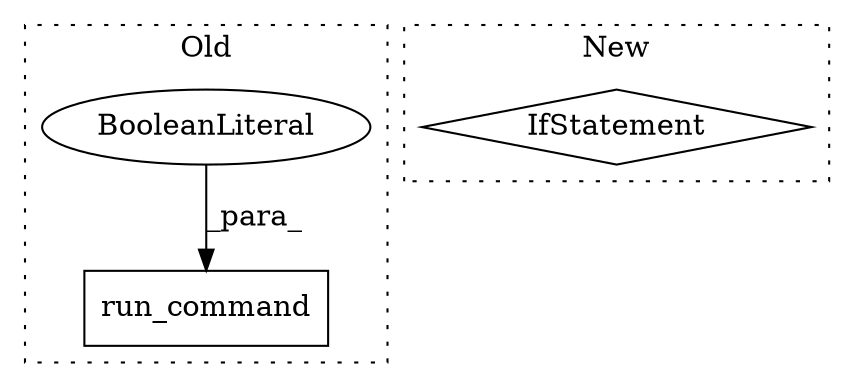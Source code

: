 digraph G {
subgraph cluster0 {
1 [label="run_command" a="32" s="5718,5767" l="12,1" shape="box"];
3 [label="BooleanLiteral" a="9" s="5763" l="4" shape="ellipse"];
label = "Old";
style="dotted";
}
subgraph cluster1 {
2 [label="IfStatement" a="25" s="5819,5838" l="4,2" shape="diamond"];
label = "New";
style="dotted";
}
3 -> 1 [label="_para_"];
}